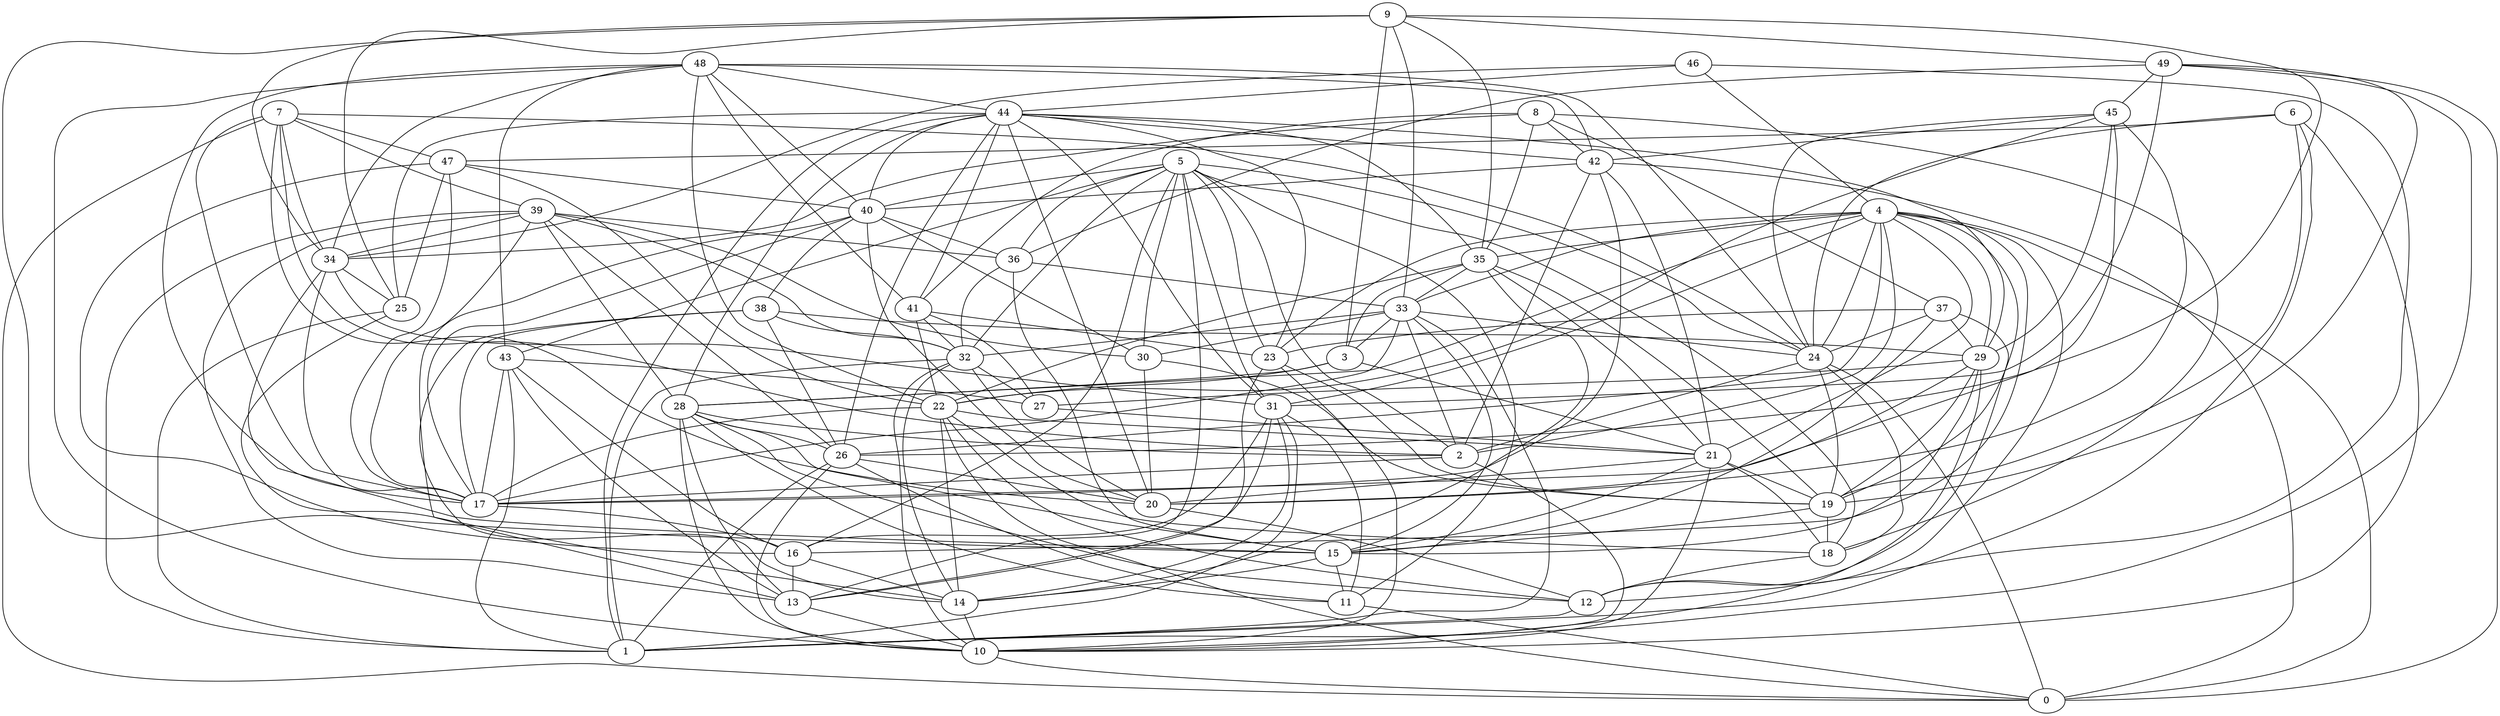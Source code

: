 digraph GG_graph {

subgraph G_graph {
edge [color = black]
"24" -> "19" [dir = none]
"24" -> "2" [dir = none]
"37" -> "24" [dir = none]
"37" -> "12" [dir = none]
"37" -> "23" [dir = none]
"18" -> "12" [dir = none]
"38" -> "14" [dir = none]
"38" -> "26" [dir = none]
"48" -> "10" [dir = none]
"48" -> "40" [dir = none]
"48" -> "44" [dir = none]
"48" -> "43" [dir = none]
"48" -> "41" [dir = none]
"43" -> "13" [dir = none]
"43" -> "27" [dir = none]
"43" -> "17" [dir = none]
"8" -> "41" [dir = none]
"8" -> "18" [dir = none]
"8" -> "35" [dir = none]
"19" -> "18" [dir = none]
"19" -> "15" [dir = none]
"32" -> "10" [dir = none]
"32" -> "27" [dir = none]
"32" -> "14" [dir = none]
"32" -> "20" [dir = none]
"32" -> "1" [dir = none]
"26" -> "1" [dir = none]
"26" -> "11" [dir = none]
"26" -> "10" [dir = none]
"29" -> "27" [dir = none]
"29" -> "19" [dir = none]
"29" -> "15" [dir = none]
"29" -> "10" [dir = none]
"13" -> "10" [dir = none]
"20" -> "12" [dir = none]
"46" -> "34" [dir = none]
"46" -> "12" [dir = none]
"46" -> "4" [dir = none]
"5" -> "16" [dir = none]
"5" -> "13" [dir = none]
"5" -> "23" [dir = none]
"5" -> "2" [dir = none]
"5" -> "11" [dir = none]
"5" -> "40" [dir = none]
"36" -> "15" [dir = none]
"36" -> "32" [dir = none]
"15" -> "11" [dir = none]
"22" -> "18" [dir = none]
"22" -> "21" [dir = none]
"22" -> "12" [dir = none]
"9" -> "3" [dir = none]
"9" -> "15" [dir = none]
"9" -> "34" [dir = none]
"9" -> "33" [dir = none]
"9" -> "35" [dir = none]
"9" -> "25" [dir = none]
"23" -> "19" [dir = none]
"23" -> "13" [dir = none]
"23" -> "10" [dir = none]
"21" -> "10" [dir = none]
"21" -> "20" [dir = none]
"21" -> "18" [dir = none]
"7" -> "47" [dir = none]
"7" -> "17" [dir = none]
"7" -> "2" [dir = none]
"7" -> "20" [dir = none]
"10" -> "0" [dir = none]
"42" -> "40" [dir = none]
"42" -> "0" [dir = none]
"42" -> "17" [dir = none]
"42" -> "21" [dir = none]
"49" -> "45" [dir = none]
"49" -> "31" [dir = none]
"49" -> "0" [dir = none]
"49" -> "36" [dir = none]
"27" -> "21" [dir = none]
"35" -> "14" [dir = none]
"35" -> "3" [dir = none]
"35" -> "33" [dir = none]
"35" -> "21" [dir = none]
"35" -> "19" [dir = none]
"40" -> "20" [dir = none]
"40" -> "36" [dir = none]
"40" -> "38" [dir = none]
"17" -> "16" [dir = none]
"41" -> "23" [dir = none]
"41" -> "22" [dir = none]
"41" -> "27" [dir = none]
"28" -> "12" [dir = none]
"28" -> "2" [dir = none]
"28" -> "10" [dir = none]
"28" -> "15" [dir = none]
"31" -> "11" [dir = none]
"31" -> "14" [dir = none]
"31" -> "16" [dir = none]
"47" -> "17" [dir = none]
"16" -> "14" [dir = none]
"4" -> "21" [dir = none]
"4" -> "24" [dir = none]
"4" -> "23" [dir = none]
"4" -> "2" [dir = none]
"4" -> "35" [dir = none]
"4" -> "26" [dir = none]
"4" -> "19" [dir = none]
"4" -> "31" [dir = none]
"4" -> "33" [dir = none]
"4" -> "12" [dir = none]
"44" -> "42" [dir = none]
"44" -> "28" [dir = none]
"44" -> "31" [dir = none]
"44" -> "35" [dir = none]
"44" -> "1" [dir = none]
"44" -> "40" [dir = none]
"44" -> "20" [dir = none]
"12" -> "1" [dir = none]
"2" -> "10" [dir = none]
"2" -> "17" [dir = none]
"25" -> "14" [dir = none]
"25" -> "1" [dir = none]
"3" -> "28" [dir = none]
"45" -> "29" [dir = none]
"45" -> "20" [dir = none]
"45" -> "42" [dir = none]
"45" -> "17" [dir = none]
"6" -> "1" [dir = none]
"6" -> "24" [dir = none]
"6" -> "10" [dir = none]
"6" -> "47" [dir = none]
"30" -> "19" [dir = none]
"14" -> "10" [dir = none]
"34" -> "25" [dir = none]
"34" -> "15" [dir = none]
"34" -> "17" [dir = none]
"33" -> "15" [dir = none]
"33" -> "2" [dir = none]
"33" -> "30" [dir = none]
"33" -> "17" [dir = none]
"33" -> "32" [dir = none]
"33" -> "3" [dir = none]
"33" -> "1" [dir = none]
"33" -> "24" [dir = none]
"11" -> "0" [dir = none]
"39" -> "26" [dir = none]
"39" -> "1" [dir = none]
"39" -> "17" [dir = none]
"39" -> "28" [dir = none]
"39" -> "30" [dir = none]
"48" -> "24" [dir = none]
"44" -> "26" [dir = none]
"7" -> "34" [dir = none]
"5" -> "31" [dir = none]
"28" -> "26" [dir = none]
"39" -> "32" [dir = none]
"40" -> "13" [dir = none]
"8" -> "42" [dir = none]
"38" -> "29" [dir = none]
"29" -> "20" [dir = none]
"47" -> "25" [dir = none]
"24" -> "18" [dir = none]
"34" -> "31" [dir = none]
"37" -> "29" [dir = none]
"43" -> "16" [dir = none]
"8" -> "37" [dir = none]
"7" -> "0" [dir = none]
"44" -> "41" [dir = none]
"48" -> "22" [dir = none]
"5" -> "24" [dir = none]
"4" -> "0" [dir = none]
"22" -> "0" [dir = none]
"22" -> "17" [dir = none]
"42" -> "2" [dir = none]
"48" -> "42" [dir = none]
"40" -> "17" [dir = none]
"5" -> "36" [dir = none]
"39" -> "36" [dir = none]
"3" -> "21" [dir = none]
"5" -> "32" [dir = none]
"40" -> "30" [dir = none]
"8" -> "34" [dir = none]
"48" -> "34" [dir = none]
"15" -> "14" [dir = none]
"39" -> "34" [dir = none]
"41" -> "32" [dir = none]
"5" -> "30" [dir = none]
"44" -> "23" [dir = none]
"28" -> "11" [dir = none]
"38" -> "17" [dir = none]
"49" -> "19" [dir = none]
"5" -> "43" [dir = none]
"39" -> "13" [dir = none]
"49" -> "1" [dir = none]
"47" -> "22" [dir = none]
"44" -> "29" [dir = none]
"4" -> "28" [dir = none]
"45" -> "24" [dir = none]
"48" -> "17" [dir = none]
"5" -> "18" [dir = none]
"4" -> "29" [dir = none]
"44" -> "25" [dir = none]
"6" -> "19" [dir = none]
"9" -> "26" [dir = none]
"9" -> "49" [dir = none]
"35" -> "22" [dir = none]
"38" -> "32" [dir = none]
"46" -> "44" [dir = none]
"28" -> "13" [dir = none]
"21" -> "19" [dir = none]
"30" -> "20" [dir = none]
"47" -> "40" [dir = none]
"16" -> "13" [dir = none]
"3" -> "22" [dir = none]
"21" -> "15" [dir = none]
"43" -> "1" [dir = none]
"4" -> "16" [dir = none]
"31" -> "13" [dir = none]
"37" -> "15" [dir = none]
"31" -> "1" [dir = none]
"47" -> "16" [dir = none]
"24" -> "0" [dir = none]
"7" -> "39" [dir = none]
"26" -> "20" [dir = none]
"36" -> "33" [dir = none]
"45" -> "22" [dir = none]
"22" -> "14" [dir = none]
"7" -> "24" [dir = none]
}

}
